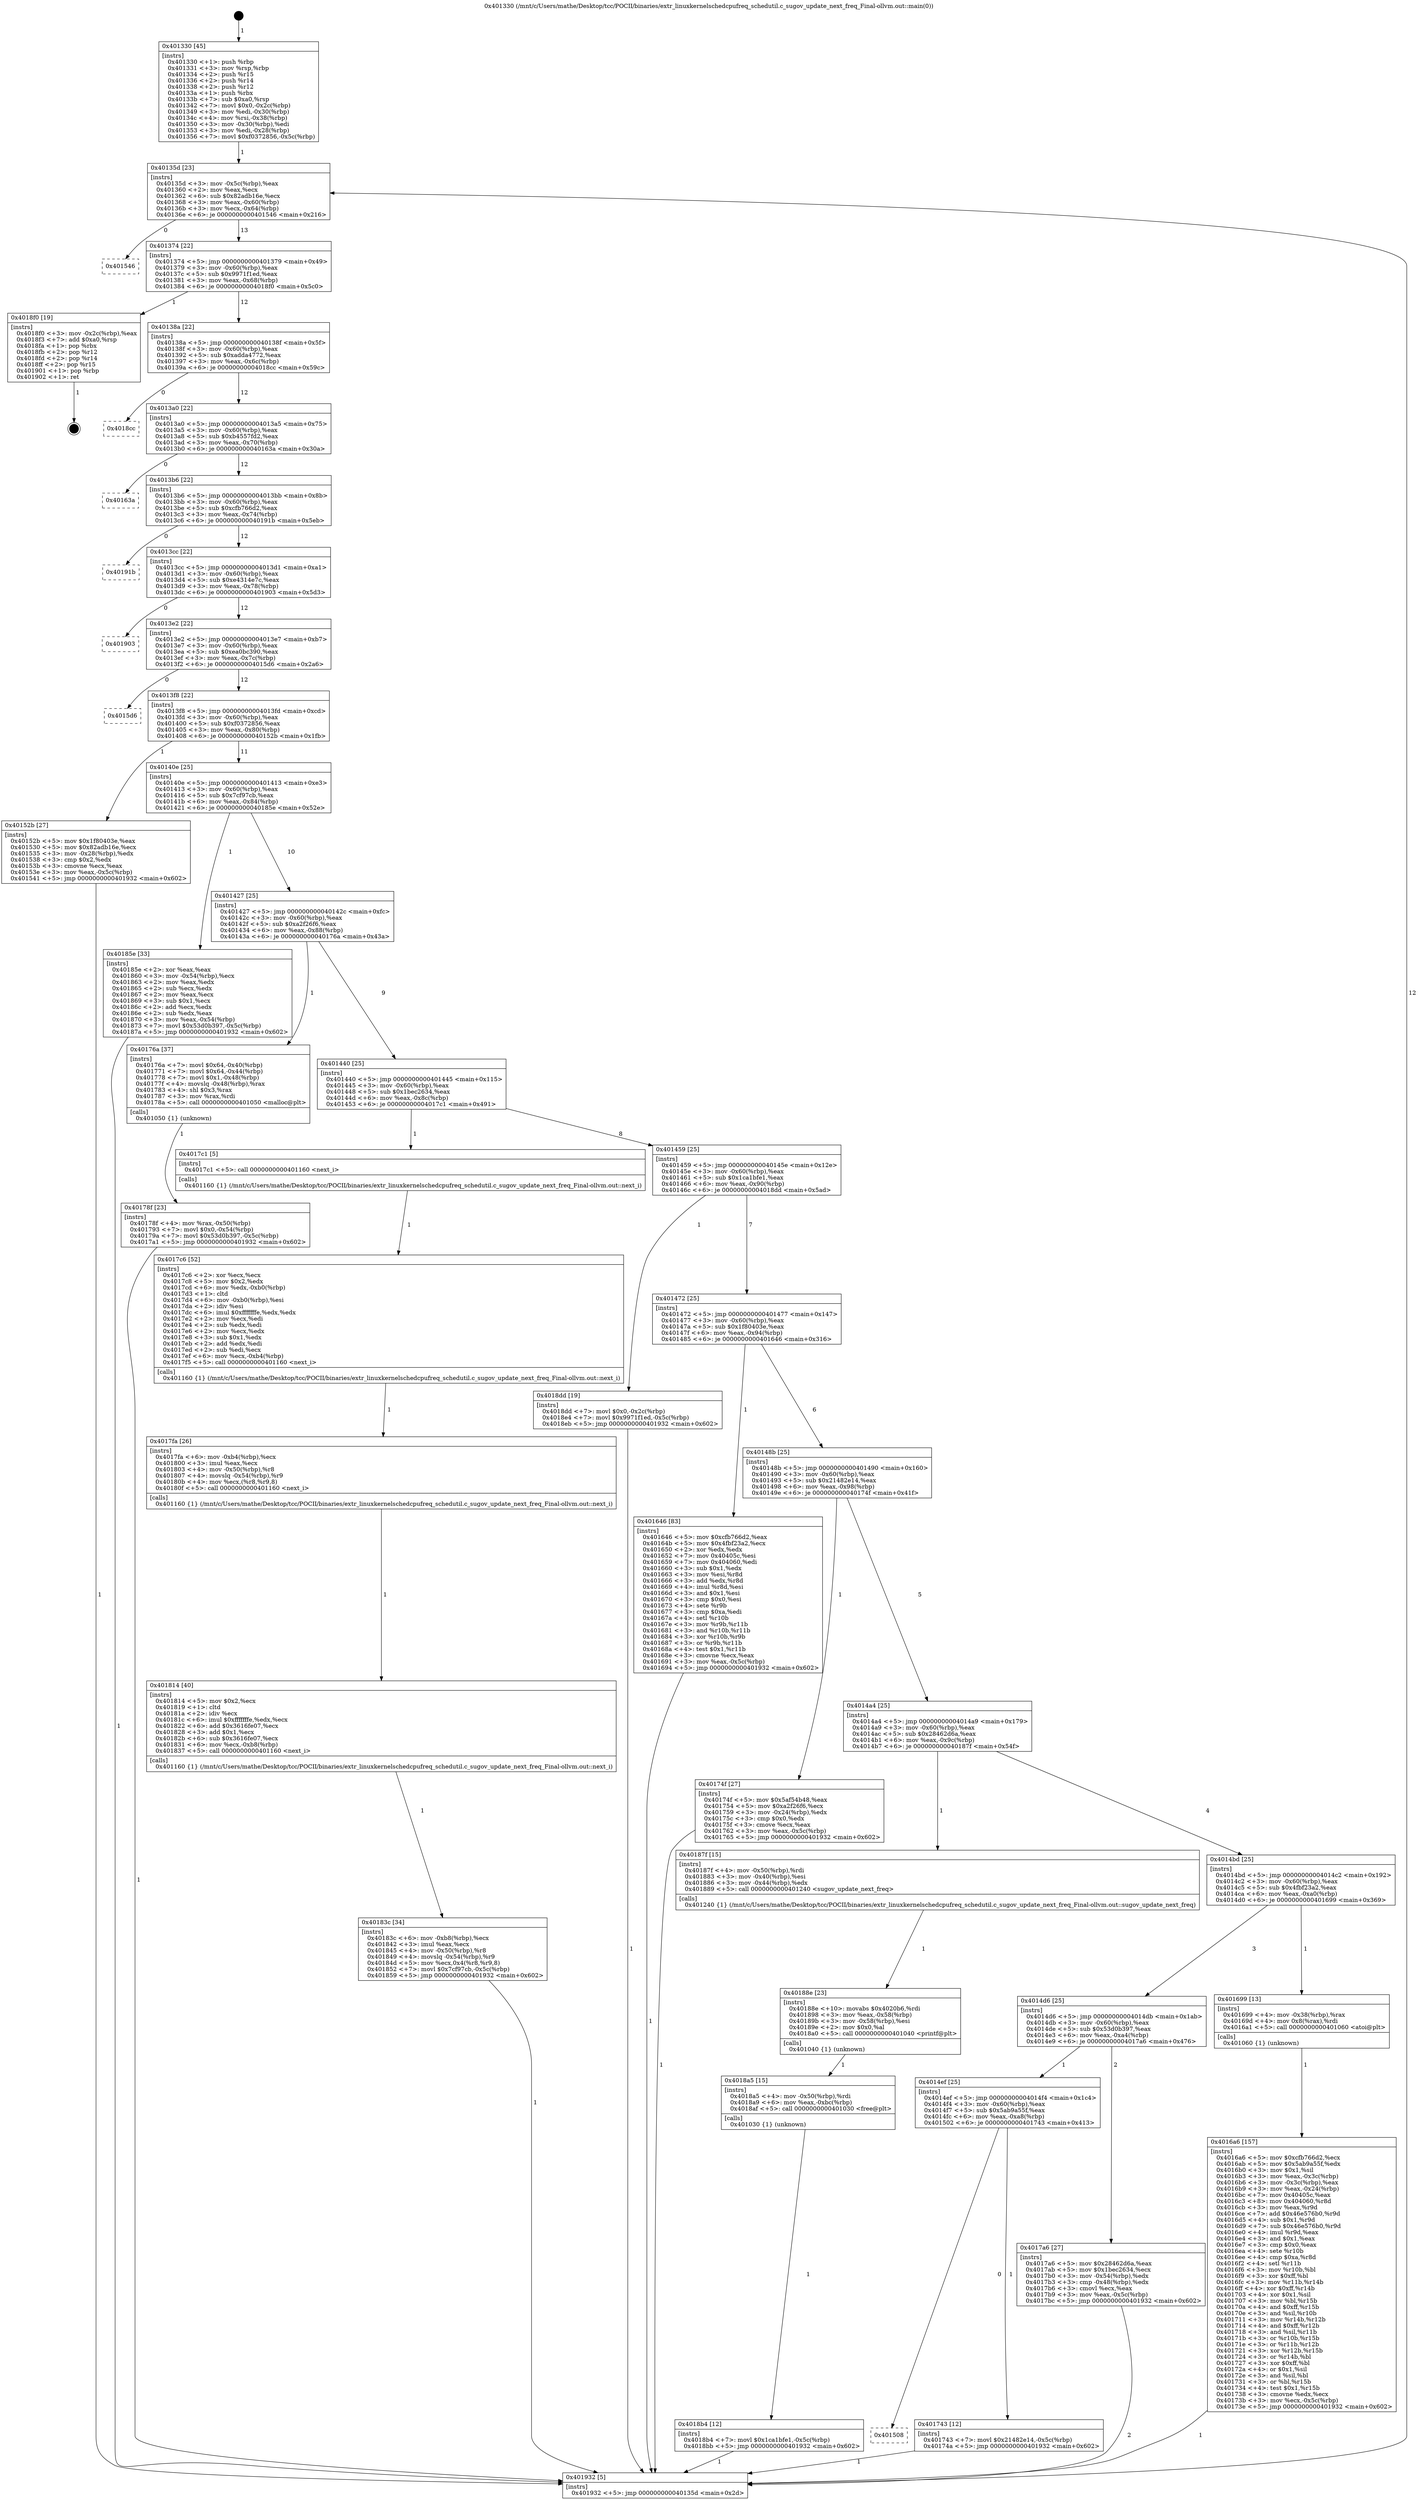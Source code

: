 digraph "0x401330" {
  label = "0x401330 (/mnt/c/Users/mathe/Desktop/tcc/POCII/binaries/extr_linuxkernelschedcpufreq_schedutil.c_sugov_update_next_freq_Final-ollvm.out::main(0))"
  labelloc = "t"
  node[shape=record]

  Entry [label="",width=0.3,height=0.3,shape=circle,fillcolor=black,style=filled]
  "0x40135d" [label="{
     0x40135d [23]\l
     | [instrs]\l
     &nbsp;&nbsp;0x40135d \<+3\>: mov -0x5c(%rbp),%eax\l
     &nbsp;&nbsp;0x401360 \<+2\>: mov %eax,%ecx\l
     &nbsp;&nbsp;0x401362 \<+6\>: sub $0x82adb16e,%ecx\l
     &nbsp;&nbsp;0x401368 \<+3\>: mov %eax,-0x60(%rbp)\l
     &nbsp;&nbsp;0x40136b \<+3\>: mov %ecx,-0x64(%rbp)\l
     &nbsp;&nbsp;0x40136e \<+6\>: je 0000000000401546 \<main+0x216\>\l
  }"]
  "0x401546" [label="{
     0x401546\l
  }", style=dashed]
  "0x401374" [label="{
     0x401374 [22]\l
     | [instrs]\l
     &nbsp;&nbsp;0x401374 \<+5\>: jmp 0000000000401379 \<main+0x49\>\l
     &nbsp;&nbsp;0x401379 \<+3\>: mov -0x60(%rbp),%eax\l
     &nbsp;&nbsp;0x40137c \<+5\>: sub $0x9971f1ed,%eax\l
     &nbsp;&nbsp;0x401381 \<+3\>: mov %eax,-0x68(%rbp)\l
     &nbsp;&nbsp;0x401384 \<+6\>: je 00000000004018f0 \<main+0x5c0\>\l
  }"]
  Exit [label="",width=0.3,height=0.3,shape=circle,fillcolor=black,style=filled,peripheries=2]
  "0x4018f0" [label="{
     0x4018f0 [19]\l
     | [instrs]\l
     &nbsp;&nbsp;0x4018f0 \<+3\>: mov -0x2c(%rbp),%eax\l
     &nbsp;&nbsp;0x4018f3 \<+7\>: add $0xa0,%rsp\l
     &nbsp;&nbsp;0x4018fa \<+1\>: pop %rbx\l
     &nbsp;&nbsp;0x4018fb \<+2\>: pop %r12\l
     &nbsp;&nbsp;0x4018fd \<+2\>: pop %r14\l
     &nbsp;&nbsp;0x4018ff \<+2\>: pop %r15\l
     &nbsp;&nbsp;0x401901 \<+1\>: pop %rbp\l
     &nbsp;&nbsp;0x401902 \<+1\>: ret\l
  }"]
  "0x40138a" [label="{
     0x40138a [22]\l
     | [instrs]\l
     &nbsp;&nbsp;0x40138a \<+5\>: jmp 000000000040138f \<main+0x5f\>\l
     &nbsp;&nbsp;0x40138f \<+3\>: mov -0x60(%rbp),%eax\l
     &nbsp;&nbsp;0x401392 \<+5\>: sub $0xadda4772,%eax\l
     &nbsp;&nbsp;0x401397 \<+3\>: mov %eax,-0x6c(%rbp)\l
     &nbsp;&nbsp;0x40139a \<+6\>: je 00000000004018cc \<main+0x59c\>\l
  }"]
  "0x4018b4" [label="{
     0x4018b4 [12]\l
     | [instrs]\l
     &nbsp;&nbsp;0x4018b4 \<+7\>: movl $0x1ca1bfe1,-0x5c(%rbp)\l
     &nbsp;&nbsp;0x4018bb \<+5\>: jmp 0000000000401932 \<main+0x602\>\l
  }"]
  "0x4018cc" [label="{
     0x4018cc\l
  }", style=dashed]
  "0x4013a0" [label="{
     0x4013a0 [22]\l
     | [instrs]\l
     &nbsp;&nbsp;0x4013a0 \<+5\>: jmp 00000000004013a5 \<main+0x75\>\l
     &nbsp;&nbsp;0x4013a5 \<+3\>: mov -0x60(%rbp),%eax\l
     &nbsp;&nbsp;0x4013a8 \<+5\>: sub $0xb4557fd2,%eax\l
     &nbsp;&nbsp;0x4013ad \<+3\>: mov %eax,-0x70(%rbp)\l
     &nbsp;&nbsp;0x4013b0 \<+6\>: je 000000000040163a \<main+0x30a\>\l
  }"]
  "0x4018a5" [label="{
     0x4018a5 [15]\l
     | [instrs]\l
     &nbsp;&nbsp;0x4018a5 \<+4\>: mov -0x50(%rbp),%rdi\l
     &nbsp;&nbsp;0x4018a9 \<+6\>: mov %eax,-0xbc(%rbp)\l
     &nbsp;&nbsp;0x4018af \<+5\>: call 0000000000401030 \<free@plt\>\l
     | [calls]\l
     &nbsp;&nbsp;0x401030 \{1\} (unknown)\l
  }"]
  "0x40163a" [label="{
     0x40163a\l
  }", style=dashed]
  "0x4013b6" [label="{
     0x4013b6 [22]\l
     | [instrs]\l
     &nbsp;&nbsp;0x4013b6 \<+5\>: jmp 00000000004013bb \<main+0x8b\>\l
     &nbsp;&nbsp;0x4013bb \<+3\>: mov -0x60(%rbp),%eax\l
     &nbsp;&nbsp;0x4013be \<+5\>: sub $0xcfb766d2,%eax\l
     &nbsp;&nbsp;0x4013c3 \<+3\>: mov %eax,-0x74(%rbp)\l
     &nbsp;&nbsp;0x4013c6 \<+6\>: je 000000000040191b \<main+0x5eb\>\l
  }"]
  "0x40188e" [label="{
     0x40188e [23]\l
     | [instrs]\l
     &nbsp;&nbsp;0x40188e \<+10\>: movabs $0x4020b6,%rdi\l
     &nbsp;&nbsp;0x401898 \<+3\>: mov %eax,-0x58(%rbp)\l
     &nbsp;&nbsp;0x40189b \<+3\>: mov -0x58(%rbp),%esi\l
     &nbsp;&nbsp;0x40189e \<+2\>: mov $0x0,%al\l
     &nbsp;&nbsp;0x4018a0 \<+5\>: call 0000000000401040 \<printf@plt\>\l
     | [calls]\l
     &nbsp;&nbsp;0x401040 \{1\} (unknown)\l
  }"]
  "0x40191b" [label="{
     0x40191b\l
  }", style=dashed]
  "0x4013cc" [label="{
     0x4013cc [22]\l
     | [instrs]\l
     &nbsp;&nbsp;0x4013cc \<+5\>: jmp 00000000004013d1 \<main+0xa1\>\l
     &nbsp;&nbsp;0x4013d1 \<+3\>: mov -0x60(%rbp),%eax\l
     &nbsp;&nbsp;0x4013d4 \<+5\>: sub $0xe4314e7c,%eax\l
     &nbsp;&nbsp;0x4013d9 \<+3\>: mov %eax,-0x78(%rbp)\l
     &nbsp;&nbsp;0x4013dc \<+6\>: je 0000000000401903 \<main+0x5d3\>\l
  }"]
  "0x40183c" [label="{
     0x40183c [34]\l
     | [instrs]\l
     &nbsp;&nbsp;0x40183c \<+6\>: mov -0xb8(%rbp),%ecx\l
     &nbsp;&nbsp;0x401842 \<+3\>: imul %eax,%ecx\l
     &nbsp;&nbsp;0x401845 \<+4\>: mov -0x50(%rbp),%r8\l
     &nbsp;&nbsp;0x401849 \<+4\>: movslq -0x54(%rbp),%r9\l
     &nbsp;&nbsp;0x40184d \<+5\>: mov %ecx,0x4(%r8,%r9,8)\l
     &nbsp;&nbsp;0x401852 \<+7\>: movl $0x7cf97cb,-0x5c(%rbp)\l
     &nbsp;&nbsp;0x401859 \<+5\>: jmp 0000000000401932 \<main+0x602\>\l
  }"]
  "0x401903" [label="{
     0x401903\l
  }", style=dashed]
  "0x4013e2" [label="{
     0x4013e2 [22]\l
     | [instrs]\l
     &nbsp;&nbsp;0x4013e2 \<+5\>: jmp 00000000004013e7 \<main+0xb7\>\l
     &nbsp;&nbsp;0x4013e7 \<+3\>: mov -0x60(%rbp),%eax\l
     &nbsp;&nbsp;0x4013ea \<+5\>: sub $0xea0bc390,%eax\l
     &nbsp;&nbsp;0x4013ef \<+3\>: mov %eax,-0x7c(%rbp)\l
     &nbsp;&nbsp;0x4013f2 \<+6\>: je 00000000004015d6 \<main+0x2a6\>\l
  }"]
  "0x401814" [label="{
     0x401814 [40]\l
     | [instrs]\l
     &nbsp;&nbsp;0x401814 \<+5\>: mov $0x2,%ecx\l
     &nbsp;&nbsp;0x401819 \<+1\>: cltd\l
     &nbsp;&nbsp;0x40181a \<+2\>: idiv %ecx\l
     &nbsp;&nbsp;0x40181c \<+6\>: imul $0xfffffffe,%edx,%ecx\l
     &nbsp;&nbsp;0x401822 \<+6\>: add $0x3616fe07,%ecx\l
     &nbsp;&nbsp;0x401828 \<+3\>: add $0x1,%ecx\l
     &nbsp;&nbsp;0x40182b \<+6\>: sub $0x3616fe07,%ecx\l
     &nbsp;&nbsp;0x401831 \<+6\>: mov %ecx,-0xb8(%rbp)\l
     &nbsp;&nbsp;0x401837 \<+5\>: call 0000000000401160 \<next_i\>\l
     | [calls]\l
     &nbsp;&nbsp;0x401160 \{1\} (/mnt/c/Users/mathe/Desktop/tcc/POCII/binaries/extr_linuxkernelschedcpufreq_schedutil.c_sugov_update_next_freq_Final-ollvm.out::next_i)\l
  }"]
  "0x4015d6" [label="{
     0x4015d6\l
  }", style=dashed]
  "0x4013f8" [label="{
     0x4013f8 [22]\l
     | [instrs]\l
     &nbsp;&nbsp;0x4013f8 \<+5\>: jmp 00000000004013fd \<main+0xcd\>\l
     &nbsp;&nbsp;0x4013fd \<+3\>: mov -0x60(%rbp),%eax\l
     &nbsp;&nbsp;0x401400 \<+5\>: sub $0xf0372856,%eax\l
     &nbsp;&nbsp;0x401405 \<+3\>: mov %eax,-0x80(%rbp)\l
     &nbsp;&nbsp;0x401408 \<+6\>: je 000000000040152b \<main+0x1fb\>\l
  }"]
  "0x4017fa" [label="{
     0x4017fa [26]\l
     | [instrs]\l
     &nbsp;&nbsp;0x4017fa \<+6\>: mov -0xb4(%rbp),%ecx\l
     &nbsp;&nbsp;0x401800 \<+3\>: imul %eax,%ecx\l
     &nbsp;&nbsp;0x401803 \<+4\>: mov -0x50(%rbp),%r8\l
     &nbsp;&nbsp;0x401807 \<+4\>: movslq -0x54(%rbp),%r9\l
     &nbsp;&nbsp;0x40180b \<+4\>: mov %ecx,(%r8,%r9,8)\l
     &nbsp;&nbsp;0x40180f \<+5\>: call 0000000000401160 \<next_i\>\l
     | [calls]\l
     &nbsp;&nbsp;0x401160 \{1\} (/mnt/c/Users/mathe/Desktop/tcc/POCII/binaries/extr_linuxkernelschedcpufreq_schedutil.c_sugov_update_next_freq_Final-ollvm.out::next_i)\l
  }"]
  "0x40152b" [label="{
     0x40152b [27]\l
     | [instrs]\l
     &nbsp;&nbsp;0x40152b \<+5\>: mov $0x1f80403e,%eax\l
     &nbsp;&nbsp;0x401530 \<+5\>: mov $0x82adb16e,%ecx\l
     &nbsp;&nbsp;0x401535 \<+3\>: mov -0x28(%rbp),%edx\l
     &nbsp;&nbsp;0x401538 \<+3\>: cmp $0x2,%edx\l
     &nbsp;&nbsp;0x40153b \<+3\>: cmovne %ecx,%eax\l
     &nbsp;&nbsp;0x40153e \<+3\>: mov %eax,-0x5c(%rbp)\l
     &nbsp;&nbsp;0x401541 \<+5\>: jmp 0000000000401932 \<main+0x602\>\l
  }"]
  "0x40140e" [label="{
     0x40140e [25]\l
     | [instrs]\l
     &nbsp;&nbsp;0x40140e \<+5\>: jmp 0000000000401413 \<main+0xe3\>\l
     &nbsp;&nbsp;0x401413 \<+3\>: mov -0x60(%rbp),%eax\l
     &nbsp;&nbsp;0x401416 \<+5\>: sub $0x7cf97cb,%eax\l
     &nbsp;&nbsp;0x40141b \<+6\>: mov %eax,-0x84(%rbp)\l
     &nbsp;&nbsp;0x401421 \<+6\>: je 000000000040185e \<main+0x52e\>\l
  }"]
  "0x401932" [label="{
     0x401932 [5]\l
     | [instrs]\l
     &nbsp;&nbsp;0x401932 \<+5\>: jmp 000000000040135d \<main+0x2d\>\l
  }"]
  "0x401330" [label="{
     0x401330 [45]\l
     | [instrs]\l
     &nbsp;&nbsp;0x401330 \<+1\>: push %rbp\l
     &nbsp;&nbsp;0x401331 \<+3\>: mov %rsp,%rbp\l
     &nbsp;&nbsp;0x401334 \<+2\>: push %r15\l
     &nbsp;&nbsp;0x401336 \<+2\>: push %r14\l
     &nbsp;&nbsp;0x401338 \<+2\>: push %r12\l
     &nbsp;&nbsp;0x40133a \<+1\>: push %rbx\l
     &nbsp;&nbsp;0x40133b \<+7\>: sub $0xa0,%rsp\l
     &nbsp;&nbsp;0x401342 \<+7\>: movl $0x0,-0x2c(%rbp)\l
     &nbsp;&nbsp;0x401349 \<+3\>: mov %edi,-0x30(%rbp)\l
     &nbsp;&nbsp;0x40134c \<+4\>: mov %rsi,-0x38(%rbp)\l
     &nbsp;&nbsp;0x401350 \<+3\>: mov -0x30(%rbp),%edi\l
     &nbsp;&nbsp;0x401353 \<+3\>: mov %edi,-0x28(%rbp)\l
     &nbsp;&nbsp;0x401356 \<+7\>: movl $0xf0372856,-0x5c(%rbp)\l
  }"]
  "0x4017c6" [label="{
     0x4017c6 [52]\l
     | [instrs]\l
     &nbsp;&nbsp;0x4017c6 \<+2\>: xor %ecx,%ecx\l
     &nbsp;&nbsp;0x4017c8 \<+5\>: mov $0x2,%edx\l
     &nbsp;&nbsp;0x4017cd \<+6\>: mov %edx,-0xb0(%rbp)\l
     &nbsp;&nbsp;0x4017d3 \<+1\>: cltd\l
     &nbsp;&nbsp;0x4017d4 \<+6\>: mov -0xb0(%rbp),%esi\l
     &nbsp;&nbsp;0x4017da \<+2\>: idiv %esi\l
     &nbsp;&nbsp;0x4017dc \<+6\>: imul $0xfffffffe,%edx,%edx\l
     &nbsp;&nbsp;0x4017e2 \<+2\>: mov %ecx,%edi\l
     &nbsp;&nbsp;0x4017e4 \<+2\>: sub %edx,%edi\l
     &nbsp;&nbsp;0x4017e6 \<+2\>: mov %ecx,%edx\l
     &nbsp;&nbsp;0x4017e8 \<+3\>: sub $0x1,%edx\l
     &nbsp;&nbsp;0x4017eb \<+2\>: add %edx,%edi\l
     &nbsp;&nbsp;0x4017ed \<+2\>: sub %edi,%ecx\l
     &nbsp;&nbsp;0x4017ef \<+6\>: mov %ecx,-0xb4(%rbp)\l
     &nbsp;&nbsp;0x4017f5 \<+5\>: call 0000000000401160 \<next_i\>\l
     | [calls]\l
     &nbsp;&nbsp;0x401160 \{1\} (/mnt/c/Users/mathe/Desktop/tcc/POCII/binaries/extr_linuxkernelschedcpufreq_schedutil.c_sugov_update_next_freq_Final-ollvm.out::next_i)\l
  }"]
  "0x40185e" [label="{
     0x40185e [33]\l
     | [instrs]\l
     &nbsp;&nbsp;0x40185e \<+2\>: xor %eax,%eax\l
     &nbsp;&nbsp;0x401860 \<+3\>: mov -0x54(%rbp),%ecx\l
     &nbsp;&nbsp;0x401863 \<+2\>: mov %eax,%edx\l
     &nbsp;&nbsp;0x401865 \<+2\>: sub %ecx,%edx\l
     &nbsp;&nbsp;0x401867 \<+2\>: mov %eax,%ecx\l
     &nbsp;&nbsp;0x401869 \<+3\>: sub $0x1,%ecx\l
     &nbsp;&nbsp;0x40186c \<+2\>: add %ecx,%edx\l
     &nbsp;&nbsp;0x40186e \<+2\>: sub %edx,%eax\l
     &nbsp;&nbsp;0x401870 \<+3\>: mov %eax,-0x54(%rbp)\l
     &nbsp;&nbsp;0x401873 \<+7\>: movl $0x53d0b397,-0x5c(%rbp)\l
     &nbsp;&nbsp;0x40187a \<+5\>: jmp 0000000000401932 \<main+0x602\>\l
  }"]
  "0x401427" [label="{
     0x401427 [25]\l
     | [instrs]\l
     &nbsp;&nbsp;0x401427 \<+5\>: jmp 000000000040142c \<main+0xfc\>\l
     &nbsp;&nbsp;0x40142c \<+3\>: mov -0x60(%rbp),%eax\l
     &nbsp;&nbsp;0x40142f \<+5\>: sub $0xa2f26f6,%eax\l
     &nbsp;&nbsp;0x401434 \<+6\>: mov %eax,-0x88(%rbp)\l
     &nbsp;&nbsp;0x40143a \<+6\>: je 000000000040176a \<main+0x43a\>\l
  }"]
  "0x40178f" [label="{
     0x40178f [23]\l
     | [instrs]\l
     &nbsp;&nbsp;0x40178f \<+4\>: mov %rax,-0x50(%rbp)\l
     &nbsp;&nbsp;0x401793 \<+7\>: movl $0x0,-0x54(%rbp)\l
     &nbsp;&nbsp;0x40179a \<+7\>: movl $0x53d0b397,-0x5c(%rbp)\l
     &nbsp;&nbsp;0x4017a1 \<+5\>: jmp 0000000000401932 \<main+0x602\>\l
  }"]
  "0x40176a" [label="{
     0x40176a [37]\l
     | [instrs]\l
     &nbsp;&nbsp;0x40176a \<+7\>: movl $0x64,-0x40(%rbp)\l
     &nbsp;&nbsp;0x401771 \<+7\>: movl $0x64,-0x44(%rbp)\l
     &nbsp;&nbsp;0x401778 \<+7\>: movl $0x1,-0x48(%rbp)\l
     &nbsp;&nbsp;0x40177f \<+4\>: movslq -0x48(%rbp),%rax\l
     &nbsp;&nbsp;0x401783 \<+4\>: shl $0x3,%rax\l
     &nbsp;&nbsp;0x401787 \<+3\>: mov %rax,%rdi\l
     &nbsp;&nbsp;0x40178a \<+5\>: call 0000000000401050 \<malloc@plt\>\l
     | [calls]\l
     &nbsp;&nbsp;0x401050 \{1\} (unknown)\l
  }"]
  "0x401440" [label="{
     0x401440 [25]\l
     | [instrs]\l
     &nbsp;&nbsp;0x401440 \<+5\>: jmp 0000000000401445 \<main+0x115\>\l
     &nbsp;&nbsp;0x401445 \<+3\>: mov -0x60(%rbp),%eax\l
     &nbsp;&nbsp;0x401448 \<+5\>: sub $0x1bec2634,%eax\l
     &nbsp;&nbsp;0x40144d \<+6\>: mov %eax,-0x8c(%rbp)\l
     &nbsp;&nbsp;0x401453 \<+6\>: je 00000000004017c1 \<main+0x491\>\l
  }"]
  "0x401508" [label="{
     0x401508\l
  }", style=dashed]
  "0x4017c1" [label="{
     0x4017c1 [5]\l
     | [instrs]\l
     &nbsp;&nbsp;0x4017c1 \<+5\>: call 0000000000401160 \<next_i\>\l
     | [calls]\l
     &nbsp;&nbsp;0x401160 \{1\} (/mnt/c/Users/mathe/Desktop/tcc/POCII/binaries/extr_linuxkernelschedcpufreq_schedutil.c_sugov_update_next_freq_Final-ollvm.out::next_i)\l
  }"]
  "0x401459" [label="{
     0x401459 [25]\l
     | [instrs]\l
     &nbsp;&nbsp;0x401459 \<+5\>: jmp 000000000040145e \<main+0x12e\>\l
     &nbsp;&nbsp;0x40145e \<+3\>: mov -0x60(%rbp),%eax\l
     &nbsp;&nbsp;0x401461 \<+5\>: sub $0x1ca1bfe1,%eax\l
     &nbsp;&nbsp;0x401466 \<+6\>: mov %eax,-0x90(%rbp)\l
     &nbsp;&nbsp;0x40146c \<+6\>: je 00000000004018dd \<main+0x5ad\>\l
  }"]
  "0x401743" [label="{
     0x401743 [12]\l
     | [instrs]\l
     &nbsp;&nbsp;0x401743 \<+7\>: movl $0x21482e14,-0x5c(%rbp)\l
     &nbsp;&nbsp;0x40174a \<+5\>: jmp 0000000000401932 \<main+0x602\>\l
  }"]
  "0x4018dd" [label="{
     0x4018dd [19]\l
     | [instrs]\l
     &nbsp;&nbsp;0x4018dd \<+7\>: movl $0x0,-0x2c(%rbp)\l
     &nbsp;&nbsp;0x4018e4 \<+7\>: movl $0x9971f1ed,-0x5c(%rbp)\l
     &nbsp;&nbsp;0x4018eb \<+5\>: jmp 0000000000401932 \<main+0x602\>\l
  }"]
  "0x401472" [label="{
     0x401472 [25]\l
     | [instrs]\l
     &nbsp;&nbsp;0x401472 \<+5\>: jmp 0000000000401477 \<main+0x147\>\l
     &nbsp;&nbsp;0x401477 \<+3\>: mov -0x60(%rbp),%eax\l
     &nbsp;&nbsp;0x40147a \<+5\>: sub $0x1f80403e,%eax\l
     &nbsp;&nbsp;0x40147f \<+6\>: mov %eax,-0x94(%rbp)\l
     &nbsp;&nbsp;0x401485 \<+6\>: je 0000000000401646 \<main+0x316\>\l
  }"]
  "0x4014ef" [label="{
     0x4014ef [25]\l
     | [instrs]\l
     &nbsp;&nbsp;0x4014ef \<+5\>: jmp 00000000004014f4 \<main+0x1c4\>\l
     &nbsp;&nbsp;0x4014f4 \<+3\>: mov -0x60(%rbp),%eax\l
     &nbsp;&nbsp;0x4014f7 \<+5\>: sub $0x5ab9a55f,%eax\l
     &nbsp;&nbsp;0x4014fc \<+6\>: mov %eax,-0xa8(%rbp)\l
     &nbsp;&nbsp;0x401502 \<+6\>: je 0000000000401743 \<main+0x413\>\l
  }"]
  "0x401646" [label="{
     0x401646 [83]\l
     | [instrs]\l
     &nbsp;&nbsp;0x401646 \<+5\>: mov $0xcfb766d2,%eax\l
     &nbsp;&nbsp;0x40164b \<+5\>: mov $0x4fbf23a2,%ecx\l
     &nbsp;&nbsp;0x401650 \<+2\>: xor %edx,%edx\l
     &nbsp;&nbsp;0x401652 \<+7\>: mov 0x40405c,%esi\l
     &nbsp;&nbsp;0x401659 \<+7\>: mov 0x404060,%edi\l
     &nbsp;&nbsp;0x401660 \<+3\>: sub $0x1,%edx\l
     &nbsp;&nbsp;0x401663 \<+3\>: mov %esi,%r8d\l
     &nbsp;&nbsp;0x401666 \<+3\>: add %edx,%r8d\l
     &nbsp;&nbsp;0x401669 \<+4\>: imul %r8d,%esi\l
     &nbsp;&nbsp;0x40166d \<+3\>: and $0x1,%esi\l
     &nbsp;&nbsp;0x401670 \<+3\>: cmp $0x0,%esi\l
     &nbsp;&nbsp;0x401673 \<+4\>: sete %r9b\l
     &nbsp;&nbsp;0x401677 \<+3\>: cmp $0xa,%edi\l
     &nbsp;&nbsp;0x40167a \<+4\>: setl %r10b\l
     &nbsp;&nbsp;0x40167e \<+3\>: mov %r9b,%r11b\l
     &nbsp;&nbsp;0x401681 \<+3\>: and %r10b,%r11b\l
     &nbsp;&nbsp;0x401684 \<+3\>: xor %r10b,%r9b\l
     &nbsp;&nbsp;0x401687 \<+3\>: or %r9b,%r11b\l
     &nbsp;&nbsp;0x40168a \<+4\>: test $0x1,%r11b\l
     &nbsp;&nbsp;0x40168e \<+3\>: cmovne %ecx,%eax\l
     &nbsp;&nbsp;0x401691 \<+3\>: mov %eax,-0x5c(%rbp)\l
     &nbsp;&nbsp;0x401694 \<+5\>: jmp 0000000000401932 \<main+0x602\>\l
  }"]
  "0x40148b" [label="{
     0x40148b [25]\l
     | [instrs]\l
     &nbsp;&nbsp;0x40148b \<+5\>: jmp 0000000000401490 \<main+0x160\>\l
     &nbsp;&nbsp;0x401490 \<+3\>: mov -0x60(%rbp),%eax\l
     &nbsp;&nbsp;0x401493 \<+5\>: sub $0x21482e14,%eax\l
     &nbsp;&nbsp;0x401498 \<+6\>: mov %eax,-0x98(%rbp)\l
     &nbsp;&nbsp;0x40149e \<+6\>: je 000000000040174f \<main+0x41f\>\l
  }"]
  "0x4017a6" [label="{
     0x4017a6 [27]\l
     | [instrs]\l
     &nbsp;&nbsp;0x4017a6 \<+5\>: mov $0x28462d6a,%eax\l
     &nbsp;&nbsp;0x4017ab \<+5\>: mov $0x1bec2634,%ecx\l
     &nbsp;&nbsp;0x4017b0 \<+3\>: mov -0x54(%rbp),%edx\l
     &nbsp;&nbsp;0x4017b3 \<+3\>: cmp -0x48(%rbp),%edx\l
     &nbsp;&nbsp;0x4017b6 \<+3\>: cmovl %ecx,%eax\l
     &nbsp;&nbsp;0x4017b9 \<+3\>: mov %eax,-0x5c(%rbp)\l
     &nbsp;&nbsp;0x4017bc \<+5\>: jmp 0000000000401932 \<main+0x602\>\l
  }"]
  "0x40174f" [label="{
     0x40174f [27]\l
     | [instrs]\l
     &nbsp;&nbsp;0x40174f \<+5\>: mov $0x5af54b48,%eax\l
     &nbsp;&nbsp;0x401754 \<+5\>: mov $0xa2f26f6,%ecx\l
     &nbsp;&nbsp;0x401759 \<+3\>: mov -0x24(%rbp),%edx\l
     &nbsp;&nbsp;0x40175c \<+3\>: cmp $0x0,%edx\l
     &nbsp;&nbsp;0x40175f \<+3\>: cmove %ecx,%eax\l
     &nbsp;&nbsp;0x401762 \<+3\>: mov %eax,-0x5c(%rbp)\l
     &nbsp;&nbsp;0x401765 \<+5\>: jmp 0000000000401932 \<main+0x602\>\l
  }"]
  "0x4014a4" [label="{
     0x4014a4 [25]\l
     | [instrs]\l
     &nbsp;&nbsp;0x4014a4 \<+5\>: jmp 00000000004014a9 \<main+0x179\>\l
     &nbsp;&nbsp;0x4014a9 \<+3\>: mov -0x60(%rbp),%eax\l
     &nbsp;&nbsp;0x4014ac \<+5\>: sub $0x28462d6a,%eax\l
     &nbsp;&nbsp;0x4014b1 \<+6\>: mov %eax,-0x9c(%rbp)\l
     &nbsp;&nbsp;0x4014b7 \<+6\>: je 000000000040187f \<main+0x54f\>\l
  }"]
  "0x4016a6" [label="{
     0x4016a6 [157]\l
     | [instrs]\l
     &nbsp;&nbsp;0x4016a6 \<+5\>: mov $0xcfb766d2,%ecx\l
     &nbsp;&nbsp;0x4016ab \<+5\>: mov $0x5ab9a55f,%edx\l
     &nbsp;&nbsp;0x4016b0 \<+3\>: mov $0x1,%sil\l
     &nbsp;&nbsp;0x4016b3 \<+3\>: mov %eax,-0x3c(%rbp)\l
     &nbsp;&nbsp;0x4016b6 \<+3\>: mov -0x3c(%rbp),%eax\l
     &nbsp;&nbsp;0x4016b9 \<+3\>: mov %eax,-0x24(%rbp)\l
     &nbsp;&nbsp;0x4016bc \<+7\>: mov 0x40405c,%eax\l
     &nbsp;&nbsp;0x4016c3 \<+8\>: mov 0x404060,%r8d\l
     &nbsp;&nbsp;0x4016cb \<+3\>: mov %eax,%r9d\l
     &nbsp;&nbsp;0x4016ce \<+7\>: add $0x46e576b0,%r9d\l
     &nbsp;&nbsp;0x4016d5 \<+4\>: sub $0x1,%r9d\l
     &nbsp;&nbsp;0x4016d9 \<+7\>: sub $0x46e576b0,%r9d\l
     &nbsp;&nbsp;0x4016e0 \<+4\>: imul %r9d,%eax\l
     &nbsp;&nbsp;0x4016e4 \<+3\>: and $0x1,%eax\l
     &nbsp;&nbsp;0x4016e7 \<+3\>: cmp $0x0,%eax\l
     &nbsp;&nbsp;0x4016ea \<+4\>: sete %r10b\l
     &nbsp;&nbsp;0x4016ee \<+4\>: cmp $0xa,%r8d\l
     &nbsp;&nbsp;0x4016f2 \<+4\>: setl %r11b\l
     &nbsp;&nbsp;0x4016f6 \<+3\>: mov %r10b,%bl\l
     &nbsp;&nbsp;0x4016f9 \<+3\>: xor $0xff,%bl\l
     &nbsp;&nbsp;0x4016fc \<+3\>: mov %r11b,%r14b\l
     &nbsp;&nbsp;0x4016ff \<+4\>: xor $0xff,%r14b\l
     &nbsp;&nbsp;0x401703 \<+4\>: xor $0x1,%sil\l
     &nbsp;&nbsp;0x401707 \<+3\>: mov %bl,%r15b\l
     &nbsp;&nbsp;0x40170a \<+4\>: and $0xff,%r15b\l
     &nbsp;&nbsp;0x40170e \<+3\>: and %sil,%r10b\l
     &nbsp;&nbsp;0x401711 \<+3\>: mov %r14b,%r12b\l
     &nbsp;&nbsp;0x401714 \<+4\>: and $0xff,%r12b\l
     &nbsp;&nbsp;0x401718 \<+3\>: and %sil,%r11b\l
     &nbsp;&nbsp;0x40171b \<+3\>: or %r10b,%r15b\l
     &nbsp;&nbsp;0x40171e \<+3\>: or %r11b,%r12b\l
     &nbsp;&nbsp;0x401721 \<+3\>: xor %r12b,%r15b\l
     &nbsp;&nbsp;0x401724 \<+3\>: or %r14b,%bl\l
     &nbsp;&nbsp;0x401727 \<+3\>: xor $0xff,%bl\l
     &nbsp;&nbsp;0x40172a \<+4\>: or $0x1,%sil\l
     &nbsp;&nbsp;0x40172e \<+3\>: and %sil,%bl\l
     &nbsp;&nbsp;0x401731 \<+3\>: or %bl,%r15b\l
     &nbsp;&nbsp;0x401734 \<+4\>: test $0x1,%r15b\l
     &nbsp;&nbsp;0x401738 \<+3\>: cmovne %edx,%ecx\l
     &nbsp;&nbsp;0x40173b \<+3\>: mov %ecx,-0x5c(%rbp)\l
     &nbsp;&nbsp;0x40173e \<+5\>: jmp 0000000000401932 \<main+0x602\>\l
  }"]
  "0x40187f" [label="{
     0x40187f [15]\l
     | [instrs]\l
     &nbsp;&nbsp;0x40187f \<+4\>: mov -0x50(%rbp),%rdi\l
     &nbsp;&nbsp;0x401883 \<+3\>: mov -0x40(%rbp),%esi\l
     &nbsp;&nbsp;0x401886 \<+3\>: mov -0x44(%rbp),%edx\l
     &nbsp;&nbsp;0x401889 \<+5\>: call 0000000000401240 \<sugov_update_next_freq\>\l
     | [calls]\l
     &nbsp;&nbsp;0x401240 \{1\} (/mnt/c/Users/mathe/Desktop/tcc/POCII/binaries/extr_linuxkernelschedcpufreq_schedutil.c_sugov_update_next_freq_Final-ollvm.out::sugov_update_next_freq)\l
  }"]
  "0x4014bd" [label="{
     0x4014bd [25]\l
     | [instrs]\l
     &nbsp;&nbsp;0x4014bd \<+5\>: jmp 00000000004014c2 \<main+0x192\>\l
     &nbsp;&nbsp;0x4014c2 \<+3\>: mov -0x60(%rbp),%eax\l
     &nbsp;&nbsp;0x4014c5 \<+5\>: sub $0x4fbf23a2,%eax\l
     &nbsp;&nbsp;0x4014ca \<+6\>: mov %eax,-0xa0(%rbp)\l
     &nbsp;&nbsp;0x4014d0 \<+6\>: je 0000000000401699 \<main+0x369\>\l
  }"]
  "0x4014d6" [label="{
     0x4014d6 [25]\l
     | [instrs]\l
     &nbsp;&nbsp;0x4014d6 \<+5\>: jmp 00000000004014db \<main+0x1ab\>\l
     &nbsp;&nbsp;0x4014db \<+3\>: mov -0x60(%rbp),%eax\l
     &nbsp;&nbsp;0x4014de \<+5\>: sub $0x53d0b397,%eax\l
     &nbsp;&nbsp;0x4014e3 \<+6\>: mov %eax,-0xa4(%rbp)\l
     &nbsp;&nbsp;0x4014e9 \<+6\>: je 00000000004017a6 \<main+0x476\>\l
  }"]
  "0x401699" [label="{
     0x401699 [13]\l
     | [instrs]\l
     &nbsp;&nbsp;0x401699 \<+4\>: mov -0x38(%rbp),%rax\l
     &nbsp;&nbsp;0x40169d \<+4\>: mov 0x8(%rax),%rdi\l
     &nbsp;&nbsp;0x4016a1 \<+5\>: call 0000000000401060 \<atoi@plt\>\l
     | [calls]\l
     &nbsp;&nbsp;0x401060 \{1\} (unknown)\l
  }"]
  Entry -> "0x401330" [label=" 1"]
  "0x40135d" -> "0x401546" [label=" 0"]
  "0x40135d" -> "0x401374" [label=" 13"]
  "0x4018f0" -> Exit [label=" 1"]
  "0x401374" -> "0x4018f0" [label=" 1"]
  "0x401374" -> "0x40138a" [label=" 12"]
  "0x4018dd" -> "0x401932" [label=" 1"]
  "0x40138a" -> "0x4018cc" [label=" 0"]
  "0x40138a" -> "0x4013a0" [label=" 12"]
  "0x4018b4" -> "0x401932" [label=" 1"]
  "0x4013a0" -> "0x40163a" [label=" 0"]
  "0x4013a0" -> "0x4013b6" [label=" 12"]
  "0x4018a5" -> "0x4018b4" [label=" 1"]
  "0x4013b6" -> "0x40191b" [label=" 0"]
  "0x4013b6" -> "0x4013cc" [label=" 12"]
  "0x40188e" -> "0x4018a5" [label=" 1"]
  "0x4013cc" -> "0x401903" [label=" 0"]
  "0x4013cc" -> "0x4013e2" [label=" 12"]
  "0x40187f" -> "0x40188e" [label=" 1"]
  "0x4013e2" -> "0x4015d6" [label=" 0"]
  "0x4013e2" -> "0x4013f8" [label=" 12"]
  "0x40185e" -> "0x401932" [label=" 1"]
  "0x4013f8" -> "0x40152b" [label=" 1"]
  "0x4013f8" -> "0x40140e" [label=" 11"]
  "0x40152b" -> "0x401932" [label=" 1"]
  "0x401330" -> "0x40135d" [label=" 1"]
  "0x401932" -> "0x40135d" [label=" 12"]
  "0x40183c" -> "0x401932" [label=" 1"]
  "0x40140e" -> "0x40185e" [label=" 1"]
  "0x40140e" -> "0x401427" [label=" 10"]
  "0x401814" -> "0x40183c" [label=" 1"]
  "0x401427" -> "0x40176a" [label=" 1"]
  "0x401427" -> "0x401440" [label=" 9"]
  "0x4017fa" -> "0x401814" [label=" 1"]
  "0x401440" -> "0x4017c1" [label=" 1"]
  "0x401440" -> "0x401459" [label=" 8"]
  "0x4017c6" -> "0x4017fa" [label=" 1"]
  "0x401459" -> "0x4018dd" [label=" 1"]
  "0x401459" -> "0x401472" [label=" 7"]
  "0x4017c1" -> "0x4017c6" [label=" 1"]
  "0x401472" -> "0x401646" [label=" 1"]
  "0x401472" -> "0x40148b" [label=" 6"]
  "0x401646" -> "0x401932" [label=" 1"]
  "0x40178f" -> "0x401932" [label=" 1"]
  "0x40148b" -> "0x40174f" [label=" 1"]
  "0x40148b" -> "0x4014a4" [label=" 5"]
  "0x40176a" -> "0x40178f" [label=" 1"]
  "0x4014a4" -> "0x40187f" [label=" 1"]
  "0x4014a4" -> "0x4014bd" [label=" 4"]
  "0x401743" -> "0x401932" [label=" 1"]
  "0x4014bd" -> "0x401699" [label=" 1"]
  "0x4014bd" -> "0x4014d6" [label=" 3"]
  "0x401699" -> "0x4016a6" [label=" 1"]
  "0x4016a6" -> "0x401932" [label=" 1"]
  "0x40174f" -> "0x401932" [label=" 1"]
  "0x4014d6" -> "0x4017a6" [label=" 2"]
  "0x4014d6" -> "0x4014ef" [label=" 1"]
  "0x4017a6" -> "0x401932" [label=" 2"]
  "0x4014ef" -> "0x401743" [label=" 1"]
  "0x4014ef" -> "0x401508" [label=" 0"]
}
